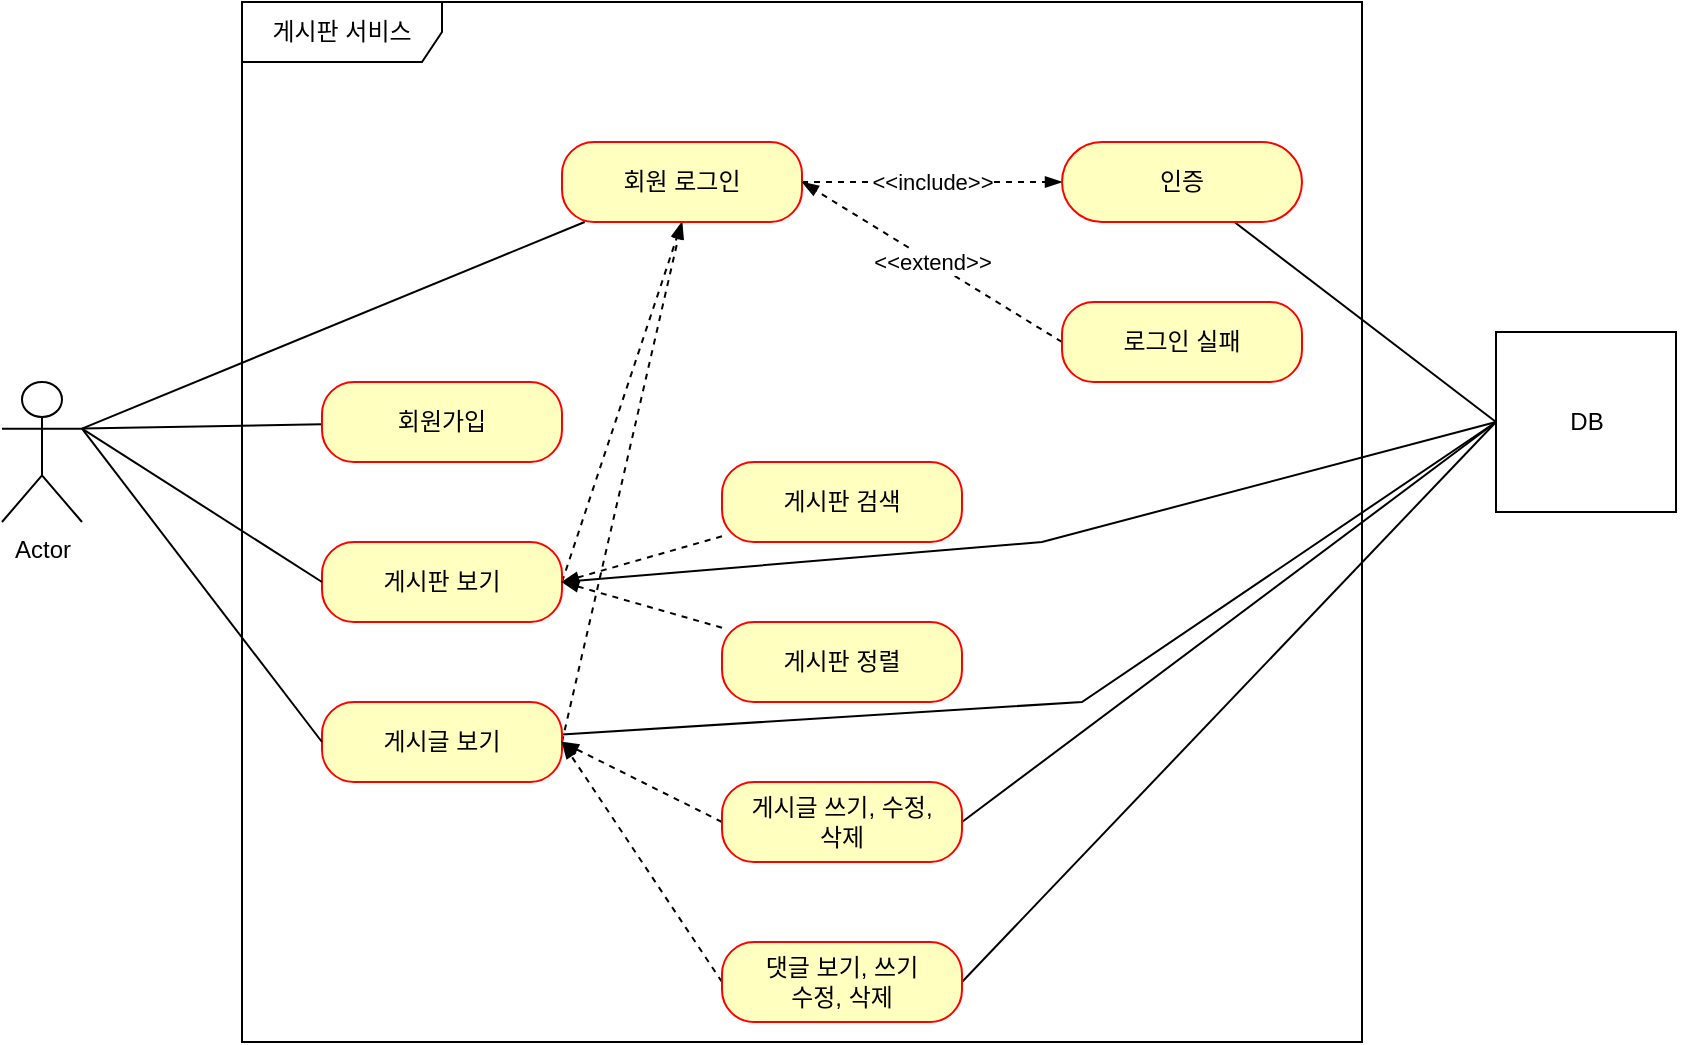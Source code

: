 <mxfile version="20.2.6" type="github"><diagram id="jEexaUWVvUKLmPIm1IsK" name="페이지-1"><mxGraphModel dx="1038" dy="539" grid="1" gridSize="10" guides="1" tooltips="1" connect="1" arrows="1" fold="1" page="1" pageScale="1" pageWidth="827" pageHeight="1169" math="0" shadow="0"><root><mxCell id="0"/><mxCell id="1" parent="0"/><mxCell id="pSOl81R7rQRcWQStx6Iz-1" value="Actor" style="shape=umlActor;verticalLabelPosition=bottom;verticalAlign=top;html=1;" vertex="1" parent="1"><mxGeometry x="80" y="320" width="40" height="70" as="geometry"/></mxCell><mxCell id="pSOl81R7rQRcWQStx6Iz-2" value="게시판 서비스" style="shape=umlFrame;whiteSpace=wrap;html=1;width=100;height=30;" vertex="1" parent="1"><mxGeometry x="200" y="130" width="560" height="520" as="geometry"/></mxCell><mxCell id="pSOl81R7rQRcWQStx6Iz-15" style="rounded=0;orthogonalLoop=1;jettySize=auto;html=1;entryX=1;entryY=0.333;entryDx=0;entryDy=0;entryPerimeter=0;jumpStyle=none;startArrow=none;startFill=0;endArrow=none;endFill=0;" edge="1" parent="1" source="pSOl81R7rQRcWQStx6Iz-4" target="pSOl81R7rQRcWQStx6Iz-1"><mxGeometry relative="1" as="geometry"/></mxCell><mxCell id="pSOl81R7rQRcWQStx6Iz-4" value="회원가입" style="rounded=1;whiteSpace=wrap;html=1;arcSize=40;fontColor=#000000;fillColor=#ffffc0;strokeColor=#ff0000;" vertex="1" parent="1"><mxGeometry x="240" y="320" width="120" height="40" as="geometry"/></mxCell><mxCell id="pSOl81R7rQRcWQStx6Iz-21" value="" style="edgeStyle=none;rounded=0;jumpStyle=none;orthogonalLoop=1;jettySize=auto;html=1;dashed=1;startArrow=none;startFill=0;endArrow=blockThin;endFill=1;entryX=0.5;entryY=1;entryDx=0;entryDy=0;exitX=1;exitY=0.5;exitDx=0;exitDy=0;" edge="1" parent="1" source="pSOl81R7rQRcWQStx6Iz-6" target="pSOl81R7rQRcWQStx6Iz-8"><mxGeometry relative="1" as="geometry"/></mxCell><mxCell id="pSOl81R7rQRcWQStx6Iz-33" style="edgeStyle=none;rounded=0;jumpStyle=none;orthogonalLoop=1;jettySize=auto;html=1;entryX=0;entryY=0.5;entryDx=0;entryDy=0;startArrow=none;startFill=0;endArrow=none;endFill=0;exitX=1;exitY=0.5;exitDx=0;exitDy=0;" edge="1" parent="1" source="pSOl81R7rQRcWQStx6Iz-6" target="pSOl81R7rQRcWQStx6Iz-29"><mxGeometry relative="1" as="geometry"><Array as="points"><mxPoint x="600" y="400"/></Array></mxGeometry></mxCell><mxCell id="pSOl81R7rQRcWQStx6Iz-6" value="게시판 보기" style="rounded=1;whiteSpace=wrap;html=1;arcSize=40;fontColor=#000000;fillColor=#ffffc0;strokeColor=#ff0000;" vertex="1" parent="1"><mxGeometry x="240" y="400" width="120" height="40" as="geometry"/></mxCell><mxCell id="pSOl81R7rQRcWQStx6Iz-22" value="" style="edgeStyle=none;rounded=0;jumpStyle=none;orthogonalLoop=1;jettySize=auto;html=1;dashed=1;startArrow=none;startFill=0;endArrow=blockThin;endFill=1;entryX=0.5;entryY=1;entryDx=0;entryDy=0;exitX=1;exitY=0.5;exitDx=0;exitDy=0;" edge="1" parent="1" source="pSOl81R7rQRcWQStx6Iz-7" target="pSOl81R7rQRcWQStx6Iz-8"><mxGeometry relative="1" as="geometry"/></mxCell><mxCell id="pSOl81R7rQRcWQStx6Iz-34" style="edgeStyle=none;rounded=0;jumpStyle=none;orthogonalLoop=1;jettySize=auto;html=1;entryX=0;entryY=0.5;entryDx=0;entryDy=0;startArrow=none;startFill=0;endArrow=none;endFill=0;" edge="1" parent="1" source="pSOl81R7rQRcWQStx6Iz-7" target="pSOl81R7rQRcWQStx6Iz-29"><mxGeometry relative="1" as="geometry"><Array as="points"><mxPoint x="620" y="480"/></Array></mxGeometry></mxCell><mxCell id="pSOl81R7rQRcWQStx6Iz-7" value="게시글 보기" style="rounded=1;whiteSpace=wrap;html=1;arcSize=40;fontColor=#000000;fillColor=#ffffc0;strokeColor=#ff0000;" vertex="1" parent="1"><mxGeometry x="240" y="480" width="120" height="40" as="geometry"/></mxCell><mxCell id="pSOl81R7rQRcWQStx6Iz-19" value="&amp;lt;&amp;lt;include&amp;gt;&amp;gt;" style="edgeStyle=none;rounded=0;jumpStyle=none;orthogonalLoop=1;jettySize=auto;html=1;startArrow=none;startFill=0;endArrow=blockThin;endFill=1;dashed=1;" edge="1" parent="1" source="pSOl81R7rQRcWQStx6Iz-8" target="pSOl81R7rQRcWQStx6Iz-9"><mxGeometry relative="1" as="geometry"/></mxCell><mxCell id="pSOl81R7rQRcWQStx6Iz-8" value="회원 로그인" style="rounded=1;whiteSpace=wrap;html=1;arcSize=40;fontColor=#000000;fillColor=#ffffc0;strokeColor=#ff0000;" vertex="1" parent="1"><mxGeometry x="360" y="200" width="120" height="40" as="geometry"/></mxCell><mxCell id="pSOl81R7rQRcWQStx6Iz-32" style="edgeStyle=none;rounded=0;jumpStyle=none;orthogonalLoop=1;jettySize=auto;html=1;entryX=0;entryY=0.5;entryDx=0;entryDy=0;startArrow=none;startFill=0;endArrow=none;endFill=0;" edge="1" parent="1" source="pSOl81R7rQRcWQStx6Iz-9" target="pSOl81R7rQRcWQStx6Iz-29"><mxGeometry relative="1" as="geometry"/></mxCell><mxCell id="pSOl81R7rQRcWQStx6Iz-9" value="인증" style="rounded=1;whiteSpace=wrap;html=1;arcSize=50;fontColor=#000000;fillColor=#ffffc0;strokeColor=#ff0000;" vertex="1" parent="1"><mxGeometry x="610" y="200" width="120" height="40" as="geometry"/></mxCell><mxCell id="pSOl81R7rQRcWQStx6Iz-20" value="&amp;lt;&amp;lt;extend&amp;gt;&amp;gt;" style="edgeStyle=none;rounded=0;jumpStyle=none;orthogonalLoop=1;jettySize=auto;html=1;entryX=1;entryY=0.5;entryDx=0;entryDy=0;dashed=1;startArrow=none;startFill=0;endArrow=blockThin;endFill=1;exitX=0;exitY=0.5;exitDx=0;exitDy=0;" edge="1" parent="1" source="pSOl81R7rQRcWQStx6Iz-10" target="pSOl81R7rQRcWQStx6Iz-8"><mxGeometry relative="1" as="geometry"/></mxCell><mxCell id="pSOl81R7rQRcWQStx6Iz-10" value="로그인 실패" style="rounded=1;whiteSpace=wrap;html=1;arcSize=40;fontColor=#000000;fillColor=#ffffc0;strokeColor=#ff0000;" vertex="1" parent="1"><mxGeometry x="610" y="280" width="120" height="40" as="geometry"/></mxCell><mxCell id="pSOl81R7rQRcWQStx6Iz-25" value="" style="edgeStyle=none;rounded=0;jumpStyle=none;orthogonalLoop=1;jettySize=auto;html=1;dashed=1;startArrow=none;startFill=0;endArrow=blockThin;endFill=1;entryX=1;entryY=0.5;entryDx=0;entryDy=0;" edge="1" parent="1" source="pSOl81R7rQRcWQStx6Iz-11" target="pSOl81R7rQRcWQStx6Iz-6"><mxGeometry relative="1" as="geometry"/></mxCell><mxCell id="pSOl81R7rQRcWQStx6Iz-11" value="게시판 정렬" style="rounded=1;whiteSpace=wrap;html=1;arcSize=40;fontColor=#000000;fillColor=#ffffc0;strokeColor=#ff0000;" vertex="1" parent="1"><mxGeometry x="440" y="440" width="120" height="40" as="geometry"/></mxCell><mxCell id="pSOl81R7rQRcWQStx6Iz-24" style="edgeStyle=none;rounded=0;jumpStyle=none;orthogonalLoop=1;jettySize=auto;html=1;dashed=1;startArrow=none;startFill=0;endArrow=blockThin;endFill=1;" edge="1" parent="1" source="pSOl81R7rQRcWQStx6Iz-12"><mxGeometry relative="1" as="geometry"><mxPoint x="360" y="420" as="targetPoint"/></mxGeometry></mxCell><mxCell id="pSOl81R7rQRcWQStx6Iz-12" value="게시판 검색" style="rounded=1;whiteSpace=wrap;html=1;arcSize=40;fontColor=#000000;fillColor=#ffffc0;strokeColor=#ff0000;" vertex="1" parent="1"><mxGeometry x="440" y="360" width="120" height="40" as="geometry"/></mxCell><mxCell id="pSOl81R7rQRcWQStx6Iz-26" value="" style="edgeStyle=none;rounded=0;jumpStyle=none;orthogonalLoop=1;jettySize=auto;html=1;dashed=1;startArrow=none;startFill=0;endArrow=blockThin;endFill=1;exitX=0;exitY=0.5;exitDx=0;exitDy=0;entryX=1;entryY=0.5;entryDx=0;entryDy=0;" edge="1" parent="1" source="pSOl81R7rQRcWQStx6Iz-13" target="pSOl81R7rQRcWQStx6Iz-7"><mxGeometry relative="1" as="geometry"/></mxCell><mxCell id="pSOl81R7rQRcWQStx6Iz-35" style="edgeStyle=none;rounded=0;jumpStyle=none;orthogonalLoop=1;jettySize=auto;html=1;entryX=0;entryY=0.5;entryDx=0;entryDy=0;startArrow=none;startFill=0;endArrow=none;endFill=0;exitX=1;exitY=0.5;exitDx=0;exitDy=0;" edge="1" parent="1" source="pSOl81R7rQRcWQStx6Iz-13" target="pSOl81R7rQRcWQStx6Iz-29"><mxGeometry relative="1" as="geometry"/></mxCell><mxCell id="pSOl81R7rQRcWQStx6Iz-13" value="게시글 쓰기, 수정, &lt;br&gt;삭제" style="rounded=1;whiteSpace=wrap;html=1;arcSize=40;fontColor=#000000;fillColor=#ffffc0;strokeColor=#ff0000;" vertex="1" parent="1"><mxGeometry x="440" y="520" width="120" height="40" as="geometry"/></mxCell><mxCell id="pSOl81R7rQRcWQStx6Iz-27" style="edgeStyle=none;rounded=0;jumpStyle=none;orthogonalLoop=1;jettySize=auto;html=1;entryX=1;entryY=0.5;entryDx=0;entryDy=0;dashed=1;startArrow=none;startFill=0;endArrow=blockThin;endFill=1;exitX=0;exitY=0.5;exitDx=0;exitDy=0;" edge="1" parent="1" source="pSOl81R7rQRcWQStx6Iz-14" target="pSOl81R7rQRcWQStx6Iz-7"><mxGeometry relative="1" as="geometry"/></mxCell><mxCell id="pSOl81R7rQRcWQStx6Iz-36" style="edgeStyle=none;rounded=0;jumpStyle=none;orthogonalLoop=1;jettySize=auto;html=1;entryX=0;entryY=0.5;entryDx=0;entryDy=0;startArrow=none;startFill=0;endArrow=none;endFill=0;exitX=1;exitY=0.5;exitDx=0;exitDy=0;" edge="1" parent="1" source="pSOl81R7rQRcWQStx6Iz-14" target="pSOl81R7rQRcWQStx6Iz-29"><mxGeometry relative="1" as="geometry"/></mxCell><mxCell id="pSOl81R7rQRcWQStx6Iz-14" value="댓글 보기, 쓰기&lt;br&gt;수정, 삭제" style="rounded=1;whiteSpace=wrap;html=1;arcSize=40;fontColor=#000000;fillColor=#ffffc0;strokeColor=#ff0000;" vertex="1" parent="1"><mxGeometry x="440" y="600" width="120" height="40" as="geometry"/></mxCell><mxCell id="pSOl81R7rQRcWQStx6Iz-16" style="rounded=0;orthogonalLoop=1;jettySize=auto;html=1;entryX=1;entryY=0.333;entryDx=0;entryDy=0;entryPerimeter=0;jumpStyle=none;startArrow=none;startFill=0;endArrow=none;endFill=0;" edge="1" parent="1" source="pSOl81R7rQRcWQStx6Iz-8" target="pSOl81R7rQRcWQStx6Iz-1"><mxGeometry relative="1" as="geometry"><mxPoint x="280.811" y="250" as="sourcePoint"/><mxPoint x="130" y="353.333" as="targetPoint"/></mxGeometry></mxCell><mxCell id="pSOl81R7rQRcWQStx6Iz-17" style="rounded=0;orthogonalLoop=1;jettySize=auto;html=1;jumpStyle=none;startArrow=none;startFill=0;endArrow=none;endFill=0;exitX=0;exitY=0.5;exitDx=0;exitDy=0;entryX=1;entryY=0.333;entryDx=0;entryDy=0;entryPerimeter=0;" edge="1" parent="1" source="pSOl81R7rQRcWQStx6Iz-6" target="pSOl81R7rQRcWQStx6Iz-1"><mxGeometry relative="1" as="geometry"><mxPoint x="290.811" y="260" as="sourcePoint"/><mxPoint x="120" y="340" as="targetPoint"/></mxGeometry></mxCell><mxCell id="pSOl81R7rQRcWQStx6Iz-18" style="rounded=0;orthogonalLoop=1;jettySize=auto;html=1;jumpStyle=none;startArrow=none;startFill=0;endArrow=none;endFill=0;exitX=0;exitY=0.5;exitDx=0;exitDy=0;entryX=1;entryY=0.333;entryDx=0;entryDy=0;entryPerimeter=0;" edge="1" parent="1" source="pSOl81R7rQRcWQStx6Iz-7" target="pSOl81R7rQRcWQStx6Iz-1"><mxGeometry relative="1" as="geometry"><mxPoint x="300.811" y="270" as="sourcePoint"/><mxPoint x="150" y="373.333" as="targetPoint"/></mxGeometry></mxCell><mxCell id="pSOl81R7rQRcWQStx6Iz-29" value="DB" style="html=1;dropTarget=0;" vertex="1" parent="1"><mxGeometry x="827" y="295" width="90" height="90" as="geometry"/></mxCell><mxCell id="pSOl81R7rQRcWQStx6Iz-31" style="edgeStyle=none;rounded=0;jumpStyle=none;orthogonalLoop=1;jettySize=auto;html=1;entryX=1;entryY=0.5;entryDx=0;entryDy=0;dashed=1;startArrow=none;startFill=0;endArrow=blockThin;endFill=1;" edge="1" parent="1" source="pSOl81R7rQRcWQStx6Iz-29" target="pSOl81R7rQRcWQStx6Iz-29"><mxGeometry relative="1" as="geometry"/></mxCell></root></mxGraphModel></diagram></mxfile>
